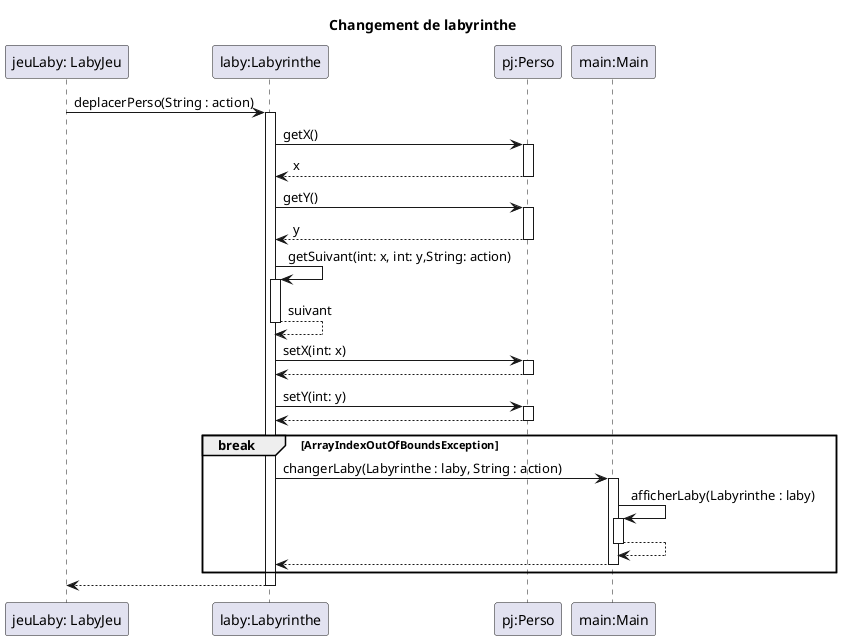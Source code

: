 @startuml
title Changement de labyrinthe

participant "jeuLaby: LabyJeu" as jeuLaby
participant "laby:Labyrinthe" as laby
participant "pj:Perso" as pj
participant "main:Main" as main


jeuLaby -> laby : deplacerPerso(String : action)
activate laby
laby -> pj: getX()
activate pj
pj --> laby: x
deactivate pj

laby -> pj: getY()
activate pj
pj --> laby: y
deactivate pj

laby -> laby: getSuivant(int: x, int: y,String: action)
activate laby
laby --> laby: suivant
deactivate laby

laby -> pj: setX(int: x)
activate pj
pj --> laby
deactivate pj

laby -> pj: setY(int: y)
activate pj
pj --> laby
deactivate pj

break ArrayIndexOutOfBoundsException
laby -> main: changerLaby(Labyrinthe : laby, String : action)
activate main
main -> main: afficherLaby(Labyrinthe : laby)
activate main
main --> main
deactivate main

main --> laby
deactivate main
end

laby --> jeuLaby
deactivate laby

@enduml